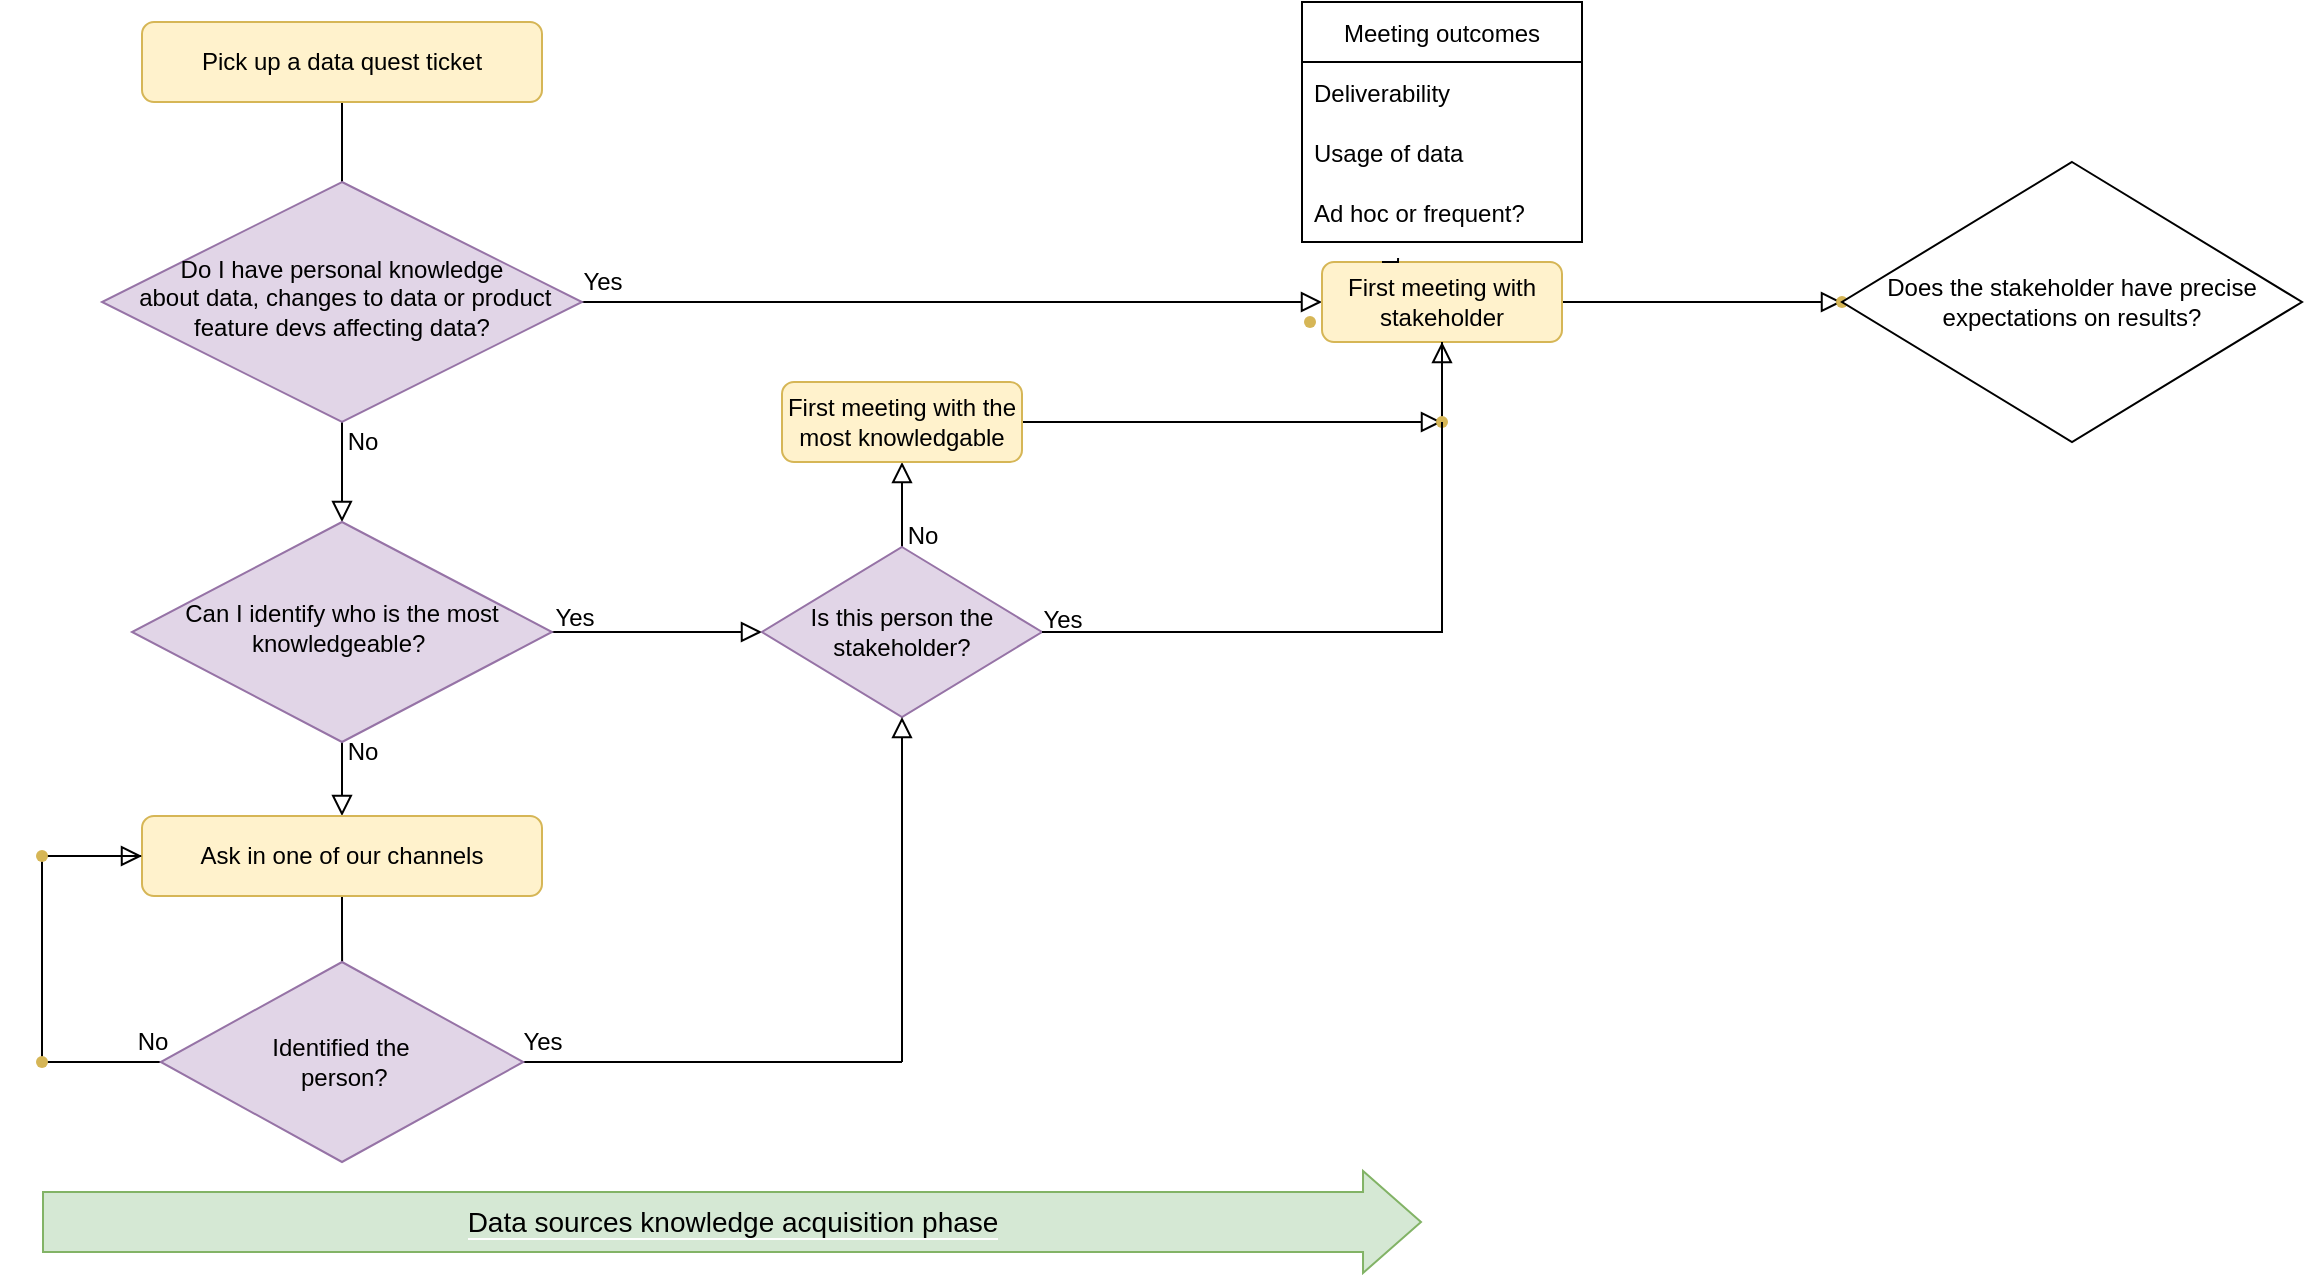 <mxfile version="17.4.5" type="github">
  <diagram id="C5RBs43oDa-KdzZeNtuy" name="Page-1">
    <mxGraphModel dx="1820" dy="825" grid="1" gridSize="10" guides="1" tooltips="1" connect="1" arrows="1" fold="1" page="1" pageScale="1" pageWidth="827" pageHeight="1169" math="0" shadow="0">
      <root>
        <mxCell id="WIyWlLk6GJQsqaUBKTNV-0" />
        <mxCell id="WIyWlLk6GJQsqaUBKTNV-1" parent="WIyWlLk6GJQsqaUBKTNV-0" />
        <mxCell id="rT473qPooF9vEYT9ECxj-8" style="edgeStyle=orthogonalEdgeStyle;rounded=0;orthogonalLoop=1;jettySize=auto;html=1;exitX=0.5;exitY=1;exitDx=0;exitDy=0;entryX=0.5;entryY=0;entryDx=0;entryDy=0;strokeColor=#000000;fillColor=none;endArrow=none;endFill=0;" edge="1" parent="WIyWlLk6GJQsqaUBKTNV-1" source="WIyWlLk6GJQsqaUBKTNV-3" target="WIyWlLk6GJQsqaUBKTNV-6">
          <mxGeometry relative="1" as="geometry" />
        </mxCell>
        <mxCell id="WIyWlLk6GJQsqaUBKTNV-3" value="Pick up a data quest ticket" style="rounded=1;whiteSpace=wrap;html=1;fontSize=12;glass=0;strokeWidth=1;shadow=0;fillColor=#fff2cc;strokeColor=#d6b656;" parent="WIyWlLk6GJQsqaUBKTNV-1" vertex="1">
          <mxGeometry x="50" y="20" width="200" height="40" as="geometry" />
        </mxCell>
        <mxCell id="WIyWlLk6GJQsqaUBKTNV-4" value="" style="rounded=0;html=1;jettySize=auto;orthogonalLoop=1;fontSize=11;endArrow=block;endFill=0;endSize=8;strokeWidth=1;shadow=0;labelBackgroundColor=none;edgeStyle=orthogonalEdgeStyle;" parent="WIyWlLk6GJQsqaUBKTNV-1" source="WIyWlLk6GJQsqaUBKTNV-6" target="WIyWlLk6GJQsqaUBKTNV-10" edge="1">
          <mxGeometry y="20" relative="1" as="geometry">
            <mxPoint as="offset" />
          </mxGeometry>
        </mxCell>
        <mxCell id="WIyWlLk6GJQsqaUBKTNV-5" value="" style="edgeStyle=orthogonalEdgeStyle;rounded=0;html=1;jettySize=auto;orthogonalLoop=1;fontSize=11;endArrow=block;endFill=0;endSize=8;strokeWidth=1;shadow=0;labelBackgroundColor=none;" parent="WIyWlLk6GJQsqaUBKTNV-1" source="WIyWlLk6GJQsqaUBKTNV-6" target="WIyWlLk6GJQsqaUBKTNV-7" edge="1">
          <mxGeometry y="10" relative="1" as="geometry">
            <mxPoint as="offset" />
          </mxGeometry>
        </mxCell>
        <mxCell id="WIyWlLk6GJQsqaUBKTNV-6" value="Do I have personal knowledge&lt;br&gt;&amp;nbsp;about data, changes to data or product feature devs affecting data?" style="rhombus;whiteSpace=wrap;html=1;shadow=0;fontFamily=Helvetica;fontSize=12;align=center;strokeWidth=1;spacing=6;spacingTop=-4;fillColor=#e1d5e7;strokeColor=#9673a6;" parent="WIyWlLk6GJQsqaUBKTNV-1" vertex="1">
          <mxGeometry x="30" y="100" width="240" height="120" as="geometry" />
        </mxCell>
        <mxCell id="rT473qPooF9vEYT9ECxj-46" value="" style="edgeStyle=orthogonalEdgeStyle;rounded=0;orthogonalLoop=1;jettySize=auto;html=1;endArrow=block;endFill=0;strokeColor=default;fillColor=none;labelBackgroundColor=none;endSize=8;strokeWidth=1;shadow=0;" edge="1" parent="WIyWlLk6GJQsqaUBKTNV-1" source="WIyWlLk6GJQsqaUBKTNV-7" target="rT473qPooF9vEYT9ECxj-45">
          <mxGeometry relative="1" as="geometry" />
        </mxCell>
        <mxCell id="WIyWlLk6GJQsqaUBKTNV-7" value="First meeting with stakeholder" style="rounded=1;whiteSpace=wrap;html=1;fontSize=12;glass=0;strokeWidth=1;shadow=0;fillColor=#fff2cc;strokeColor=#d6b656;" parent="WIyWlLk6GJQsqaUBKTNV-1" vertex="1">
          <mxGeometry x="640" y="140" width="120" height="40" as="geometry" />
        </mxCell>
        <mxCell id="WIyWlLk6GJQsqaUBKTNV-8" value="" style="rounded=0;html=1;jettySize=auto;orthogonalLoop=1;fontSize=11;endArrow=block;endFill=0;endSize=8;strokeWidth=1;shadow=0;labelBackgroundColor=none;edgeStyle=orthogonalEdgeStyle;fillColor=none;" parent="WIyWlLk6GJQsqaUBKTNV-1" source="WIyWlLk6GJQsqaUBKTNV-10" target="WIyWlLk6GJQsqaUBKTNV-11" edge="1">
          <mxGeometry x="0.333" y="20" relative="1" as="geometry">
            <mxPoint as="offset" />
          </mxGeometry>
        </mxCell>
        <mxCell id="WIyWlLk6GJQsqaUBKTNV-9" value="" style="edgeStyle=orthogonalEdgeStyle;rounded=0;html=1;jettySize=auto;orthogonalLoop=1;fontSize=11;endArrow=block;endFill=0;endSize=8;strokeWidth=1;shadow=0;labelBackgroundColor=none;" parent="WIyWlLk6GJQsqaUBKTNV-1" source="WIyWlLk6GJQsqaUBKTNV-10" edge="1">
          <mxGeometry y="10" relative="1" as="geometry">
            <mxPoint as="offset" />
            <mxPoint x="360" y="325" as="targetPoint" />
          </mxGeometry>
        </mxCell>
        <mxCell id="WIyWlLk6GJQsqaUBKTNV-10" value="Can I identify who is the most knowledgeable?&amp;nbsp;" style="rhombus;whiteSpace=wrap;html=1;shadow=0;fontFamily=Helvetica;fontSize=12;align=center;strokeWidth=1;spacing=6;spacingTop=-4;fillColor=#e1d5e7;strokeColor=#9673a6;" parent="WIyWlLk6GJQsqaUBKTNV-1" vertex="1">
          <mxGeometry x="45" y="270" width="210" height="110" as="geometry" />
        </mxCell>
        <mxCell id="rT473qPooF9vEYT9ECxj-13" value="" style="edgeStyle=orthogonalEdgeStyle;rounded=0;orthogonalLoop=1;jettySize=auto;html=1;endArrow=none;endFill=0;strokeColor=#000000;fillColor=none;" edge="1" parent="WIyWlLk6GJQsqaUBKTNV-1" source="WIyWlLk6GJQsqaUBKTNV-11" target="rT473qPooF9vEYT9ECxj-0">
          <mxGeometry relative="1" as="geometry" />
        </mxCell>
        <mxCell id="rT473qPooF9vEYT9ECxj-29" value="" style="edgeStyle=orthogonalEdgeStyle;rounded=0;orthogonalLoop=1;jettySize=auto;html=1;endArrow=none;endFill=0;strokeColor=#000000;fillColor=none;" edge="1" parent="WIyWlLk6GJQsqaUBKTNV-1" source="WIyWlLk6GJQsqaUBKTNV-11" target="rT473qPooF9vEYT9ECxj-21">
          <mxGeometry relative="1" as="geometry" />
        </mxCell>
        <mxCell id="WIyWlLk6GJQsqaUBKTNV-11" value="Ask in one of our channels" style="rounded=1;whiteSpace=wrap;html=1;fontSize=12;glass=0;strokeWidth=1;shadow=0;fillColor=#fff2cc;strokeColor=#d6b656;" parent="WIyWlLk6GJQsqaUBKTNV-1" vertex="1">
          <mxGeometry x="50" y="417" width="200" height="40" as="geometry" />
        </mxCell>
        <mxCell id="rT473qPooF9vEYT9ECxj-16" value="" style="edgeStyle=orthogonalEdgeStyle;rounded=0;orthogonalLoop=1;jettySize=auto;html=1;endArrow=none;endFill=0;strokeColor=#000000;fillColor=none;" edge="1" parent="WIyWlLk6GJQsqaUBKTNV-1" source="rT473qPooF9vEYT9ECxj-0">
          <mxGeometry relative="1" as="geometry">
            <mxPoint x="430" y="540" as="targetPoint" />
          </mxGeometry>
        </mxCell>
        <mxCell id="rT473qPooF9vEYT9ECxj-20" value="" style="edgeStyle=orthogonalEdgeStyle;rounded=0;orthogonalLoop=1;jettySize=auto;html=1;endArrow=none;endFill=0;strokeColor=#000000;fillColor=none;" edge="1" parent="WIyWlLk6GJQsqaUBKTNV-1" source="rT473qPooF9vEYT9ECxj-0" target="rT473qPooF9vEYT9ECxj-17">
          <mxGeometry relative="1" as="geometry" />
        </mxCell>
        <mxCell id="rT473qPooF9vEYT9ECxj-0" value="Identified the&lt;br&gt;&amp;nbsp;person?" style="rhombus;whiteSpace=wrap;html=1;fillColor=#e1d5e7;strokeColor=#9673a6;" vertex="1" parent="WIyWlLk6GJQsqaUBKTNV-1">
          <mxGeometry x="59.38" y="490" width="181.25" height="100" as="geometry" />
        </mxCell>
        <mxCell id="rT473qPooF9vEYT9ECxj-12" value="" style="edgeStyle=orthogonalEdgeStyle;rounded=0;orthogonalLoop=1;jettySize=auto;html=1;endArrow=block;endFill=0;strokeColor=default;fillColor=none;labelBackgroundColor=none;endSize=8;strokeWidth=1;shadow=0;startArrow=none;" edge="1" parent="WIyWlLk6GJQsqaUBKTNV-1" source="rT473qPooF9vEYT9ECxj-42" target="WIyWlLk6GJQsqaUBKTNV-7">
          <mxGeometry relative="1" as="geometry" />
        </mxCell>
        <mxCell id="rT473qPooF9vEYT9ECxj-33" value="" style="edgeStyle=orthogonalEdgeStyle;rounded=0;orthogonalLoop=1;jettySize=auto;html=1;endArrow=block;endFill=0;strokeColor=default;fillColor=none;labelBackgroundColor=none;endSize=8;strokeWidth=1;shadow=0;" edge="1" parent="WIyWlLk6GJQsqaUBKTNV-1" source="rT473qPooF9vEYT9ECxj-4" target="rT473qPooF9vEYT9ECxj-32">
          <mxGeometry relative="1" as="geometry" />
        </mxCell>
        <mxCell id="rT473qPooF9vEYT9ECxj-4" value="Is this person the stakeholder?" style="rhombus;whiteSpace=wrap;html=1;fillColor=#e1d5e7;strokeColor=#9673a6;" vertex="1" parent="WIyWlLk6GJQsqaUBKTNV-1">
          <mxGeometry x="360" y="282.5" width="140" height="85" as="geometry" />
        </mxCell>
        <mxCell id="rT473qPooF9vEYT9ECxj-7" value="" style="endArrow=none;html=1;rounded=0;strokeColor=#FFFFFF;fillColor=none;" edge="1" parent="WIyWlLk6GJQsqaUBKTNV-1">
          <mxGeometry width="50" height="50" relative="1" as="geometry">
            <mxPoint x="370" y="430" as="sourcePoint" />
            <mxPoint x="420" y="380" as="targetPoint" />
          </mxGeometry>
        </mxCell>
        <mxCell id="rT473qPooF9vEYT9ECxj-9" value="" style="endArrow=none;html=1;rounded=0;strokeColor=#FFFFFF;fillColor=none;" edge="1" parent="WIyWlLk6GJQsqaUBKTNV-1">
          <mxGeometry width="50" height="50" relative="1" as="geometry">
            <mxPoint x="370" y="430" as="sourcePoint" />
            <mxPoint x="420" y="380" as="targetPoint" />
          </mxGeometry>
        </mxCell>
        <mxCell id="rT473qPooF9vEYT9ECxj-10" style="edgeStyle=orthogonalEdgeStyle;rounded=0;orthogonalLoop=1;jettySize=auto;html=1;exitX=0.25;exitY=0;exitDx=0;exitDy=0;entryX=0.317;entryY=-0.05;entryDx=0;entryDy=0;entryPerimeter=0;endArrow=none;endFill=0;strokeColor=#000000;fillColor=none;" edge="1" parent="WIyWlLk6GJQsqaUBKTNV-1" source="WIyWlLk6GJQsqaUBKTNV-7" target="WIyWlLk6GJQsqaUBKTNV-7">
          <mxGeometry relative="1" as="geometry" />
        </mxCell>
        <mxCell id="rT473qPooF9vEYT9ECxj-14" value="" style="endArrow=block;html=1;rounded=0;strokeColor=default;fillColor=none;entryX=0.5;entryY=1;entryDx=0;entryDy=0;labelBackgroundColor=none;endFill=0;endSize=8;strokeWidth=1;shadow=0;" edge="1" parent="WIyWlLk6GJQsqaUBKTNV-1" target="rT473qPooF9vEYT9ECxj-4">
          <mxGeometry width="50" height="50" relative="1" as="geometry">
            <mxPoint x="430" y="540" as="sourcePoint" />
            <mxPoint x="420" y="380" as="targetPoint" />
          </mxGeometry>
        </mxCell>
        <mxCell id="rT473qPooF9vEYT9ECxj-22" value="" style="edgeStyle=orthogonalEdgeStyle;rounded=0;orthogonalLoop=1;jettySize=auto;html=1;endArrow=none;endFill=0;strokeColor=#000000;fillColor=none;" edge="1" parent="WIyWlLk6GJQsqaUBKTNV-1" source="rT473qPooF9vEYT9ECxj-17" target="rT473qPooF9vEYT9ECxj-21">
          <mxGeometry relative="1" as="geometry" />
        </mxCell>
        <mxCell id="rT473qPooF9vEYT9ECxj-17" value="" style="shape=waypoint;sketch=0;size=6;pointerEvents=1;points=[];fillColor=#fff2cc;resizable=0;rotatable=0;perimeter=centerPerimeter;snapToPoint=1;strokeColor=#d6b656;rounded=1;glass=0;strokeWidth=1;shadow=0;" vertex="1" parent="WIyWlLk6GJQsqaUBKTNV-1">
          <mxGeometry x="-20" y="520" width="40" height="40" as="geometry" />
        </mxCell>
        <mxCell id="rT473qPooF9vEYT9ECxj-23" value="" style="edgeStyle=orthogonalEdgeStyle;rounded=0;orthogonalLoop=1;jettySize=auto;html=1;endArrow=block;endFill=0;strokeColor=default;fillColor=none;labelBackgroundColor=none;endSize=8;strokeWidth=1;shadow=0;" edge="1" parent="WIyWlLk6GJQsqaUBKTNV-1" source="rT473qPooF9vEYT9ECxj-21" target="WIyWlLk6GJQsqaUBKTNV-11">
          <mxGeometry relative="1" as="geometry" />
        </mxCell>
        <mxCell id="rT473qPooF9vEYT9ECxj-21" value="" style="shape=waypoint;sketch=0;size=6;pointerEvents=1;points=[];fillColor=#fff2cc;resizable=0;rotatable=0;perimeter=centerPerimeter;snapToPoint=1;strokeColor=#d6b656;rounded=1;glass=0;strokeWidth=1;shadow=0;" vertex="1" parent="WIyWlLk6GJQsqaUBKTNV-1">
          <mxGeometry x="-20" y="417" width="40" height="40" as="geometry" />
        </mxCell>
        <mxCell id="rT473qPooF9vEYT9ECxj-27" value="No" style="text;html=1;align=center;verticalAlign=middle;resizable=0;points=[];autosize=1;strokeColor=none;fillColor=none;" vertex="1" parent="WIyWlLk6GJQsqaUBKTNV-1">
          <mxGeometry x="40" y="520" width="30" height="20" as="geometry" />
        </mxCell>
        <mxCell id="rT473qPooF9vEYT9ECxj-28" value="Yes" style="text;html=1;align=center;verticalAlign=middle;resizable=0;points=[];autosize=1;strokeColor=none;fillColor=none;" vertex="1" parent="WIyWlLk6GJQsqaUBKTNV-1">
          <mxGeometry x="230" y="520" width="40" height="20" as="geometry" />
        </mxCell>
        <mxCell id="rT473qPooF9vEYT9ECxj-31" value="Yes" style="text;html=1;align=center;verticalAlign=middle;resizable=0;points=[];autosize=1;strokeColor=none;fillColor=none;" vertex="1" parent="WIyWlLk6GJQsqaUBKTNV-1">
          <mxGeometry x="490" y="309" width="40" height="20" as="geometry" />
        </mxCell>
        <mxCell id="rT473qPooF9vEYT9ECxj-43" value="" style="edgeStyle=orthogonalEdgeStyle;rounded=0;orthogonalLoop=1;jettySize=auto;html=1;endArrow=block;endFill=0;strokeColor=default;fillColor=none;labelBackgroundColor=none;endSize=8;strokeWidth=1;shadow=0;" edge="1" parent="WIyWlLk6GJQsqaUBKTNV-1" source="rT473qPooF9vEYT9ECxj-32" target="rT473qPooF9vEYT9ECxj-42">
          <mxGeometry relative="1" as="geometry" />
        </mxCell>
        <mxCell id="rT473qPooF9vEYT9ECxj-32" value="First meeting with the most knowledgable" style="rounded=1;whiteSpace=wrap;html=1;fontSize=12;glass=0;strokeWidth=1;shadow=0;fillColor=#fff2cc;strokeColor=#d6b656;" vertex="1" parent="WIyWlLk6GJQsqaUBKTNV-1">
          <mxGeometry x="370" y="200" width="120" height="40" as="geometry" />
        </mxCell>
        <mxCell id="rT473qPooF9vEYT9ECxj-34" value="No" style="text;html=1;align=center;verticalAlign=middle;resizable=0;points=[];autosize=1;strokeColor=none;fillColor=none;" vertex="1" parent="WIyWlLk6GJQsqaUBKTNV-1">
          <mxGeometry x="425" y="267" width="30" height="20" as="geometry" />
        </mxCell>
        <mxCell id="rT473qPooF9vEYT9ECxj-35" value="" style="shape=waypoint;sketch=0;size=6;pointerEvents=1;points=[];fillColor=#fff2cc;resizable=0;rotatable=0;perimeter=centerPerimeter;snapToPoint=1;strokeColor=#d6b656;rounded=1;glass=0;strokeWidth=1;shadow=0;" vertex="1" parent="WIyWlLk6GJQsqaUBKTNV-1">
          <mxGeometry x="614" y="150" width="40" height="40" as="geometry" />
        </mxCell>
        <mxCell id="rT473qPooF9vEYT9ECxj-38" value="No" style="text;html=1;align=center;verticalAlign=middle;resizable=0;points=[];autosize=1;strokeColor=none;fillColor=none;" vertex="1" parent="WIyWlLk6GJQsqaUBKTNV-1">
          <mxGeometry x="145" y="220" width="30" height="20" as="geometry" />
        </mxCell>
        <mxCell id="rT473qPooF9vEYT9ECxj-39" value="No" style="text;html=1;align=center;verticalAlign=middle;resizable=0;points=[];autosize=1;strokeColor=none;fillColor=none;" vertex="1" parent="WIyWlLk6GJQsqaUBKTNV-1">
          <mxGeometry x="145" y="375" width="30" height="20" as="geometry" />
        </mxCell>
        <mxCell id="rT473qPooF9vEYT9ECxj-40" value="Yes" style="text;html=1;align=center;verticalAlign=middle;resizable=0;points=[];autosize=1;strokeColor=none;fillColor=none;" vertex="1" parent="WIyWlLk6GJQsqaUBKTNV-1">
          <mxGeometry x="246" y="308" width="40" height="20" as="geometry" />
        </mxCell>
        <mxCell id="rT473qPooF9vEYT9ECxj-41" value="Yes" style="text;html=1;align=center;verticalAlign=middle;resizable=0;points=[];autosize=1;strokeColor=none;fillColor=none;" vertex="1" parent="WIyWlLk6GJQsqaUBKTNV-1">
          <mxGeometry x="260" y="140" width="40" height="20" as="geometry" />
        </mxCell>
        <mxCell id="rT473qPooF9vEYT9ECxj-42" value="" style="shape=waypoint;sketch=0;size=6;pointerEvents=1;points=[];fillColor=#fff2cc;resizable=0;rotatable=0;perimeter=centerPerimeter;snapToPoint=1;strokeColor=#d6b656;rounded=1;glass=0;strokeWidth=1;shadow=0;" vertex="1" parent="WIyWlLk6GJQsqaUBKTNV-1">
          <mxGeometry x="680" y="200" width="40" height="40" as="geometry" />
        </mxCell>
        <mxCell id="rT473qPooF9vEYT9ECxj-44" value="" style="edgeStyle=orthogonalEdgeStyle;rounded=0;orthogonalLoop=1;jettySize=auto;html=1;endArrow=none;endFill=0;strokeColor=default;fillColor=none;labelBackgroundColor=none;endSize=8;strokeWidth=1;shadow=0;" edge="1" parent="WIyWlLk6GJQsqaUBKTNV-1" source="rT473qPooF9vEYT9ECxj-4" target="rT473qPooF9vEYT9ECxj-42">
          <mxGeometry relative="1" as="geometry">
            <mxPoint x="500" y="325" as="sourcePoint" />
            <mxPoint x="700" y="180" as="targetPoint" />
          </mxGeometry>
        </mxCell>
        <mxCell id="rT473qPooF9vEYT9ECxj-45" value="" style="shape=waypoint;sketch=0;size=6;pointerEvents=1;points=[];fillColor=#fff2cc;resizable=0;rotatable=0;perimeter=centerPerimeter;snapToPoint=1;strokeColor=#d6b656;rounded=1;glass=0;strokeWidth=1;shadow=0;" vertex="1" parent="WIyWlLk6GJQsqaUBKTNV-1">
          <mxGeometry x="880" y="140" width="40" height="40" as="geometry" />
        </mxCell>
        <mxCell id="rT473qPooF9vEYT9ECxj-47" value="Does the stakeholder have precise expectations on results?" style="rhombus;whiteSpace=wrap;html=1;fillColor=#FFFFFF;" vertex="1" parent="WIyWlLk6GJQsqaUBKTNV-1">
          <mxGeometry x="900" y="90" width="230" height="140" as="geometry" />
        </mxCell>
        <mxCell id="rT473qPooF9vEYT9ECxj-48" value="Meeting outcomes" style="swimlane;fontStyle=0;childLayout=stackLayout;horizontal=1;startSize=30;horizontalStack=0;resizeParent=1;resizeParentMax=0;resizeLast=0;collapsible=1;marginBottom=0;fillColor=#FFFFFF;" vertex="1" parent="WIyWlLk6GJQsqaUBKTNV-1">
          <mxGeometry x="630" y="10" width="140" height="120" as="geometry" />
        </mxCell>
        <mxCell id="rT473qPooF9vEYT9ECxj-49" value="Deliverability " style="text;strokeColor=none;fillColor=none;align=left;verticalAlign=middle;spacingLeft=4;spacingRight=4;overflow=hidden;points=[[0,0.5],[1,0.5]];portConstraint=eastwest;rotatable=0;" vertex="1" parent="rT473qPooF9vEYT9ECxj-48">
          <mxGeometry y="30" width="140" height="30" as="geometry" />
        </mxCell>
        <mxCell id="rT473qPooF9vEYT9ECxj-50" value="Usage of data" style="text;strokeColor=none;fillColor=none;align=left;verticalAlign=middle;spacingLeft=4;spacingRight=4;overflow=hidden;points=[[0,0.5],[1,0.5]];portConstraint=eastwest;rotatable=0;" vertex="1" parent="rT473qPooF9vEYT9ECxj-48">
          <mxGeometry y="60" width="140" height="30" as="geometry" />
        </mxCell>
        <mxCell id="rT473qPooF9vEYT9ECxj-51" value="Ad hoc or frequent?" style="text;strokeColor=none;fillColor=none;align=left;verticalAlign=middle;spacingLeft=4;spacingRight=4;overflow=hidden;points=[[0,0.5],[1,0.5]];portConstraint=eastwest;rotatable=0;" vertex="1" parent="rT473qPooF9vEYT9ECxj-48">
          <mxGeometry y="90" width="140" height="30" as="geometry" />
        </mxCell>
        <mxCell id="rT473qPooF9vEYT9ECxj-53" value="&lt;font style=&quot;font-size: 14px ; background-color: rgb(213 , 232 , 212)&quot;&gt;Data sources knowledge acquisition phase&lt;/font&gt;" style="shape=flexArrow;endArrow=classic;html=1;rounded=0;strokeColor=#82b366;fillColor=#d5e8d4;width=30;endSize=9.33;" edge="1" parent="WIyWlLk6GJQsqaUBKTNV-1">
          <mxGeometry width="50" height="50" relative="1" as="geometry">
            <mxPoint y="620" as="sourcePoint" />
            <mxPoint x="690" y="620" as="targetPoint" />
          </mxGeometry>
        </mxCell>
      </root>
    </mxGraphModel>
  </diagram>
</mxfile>
